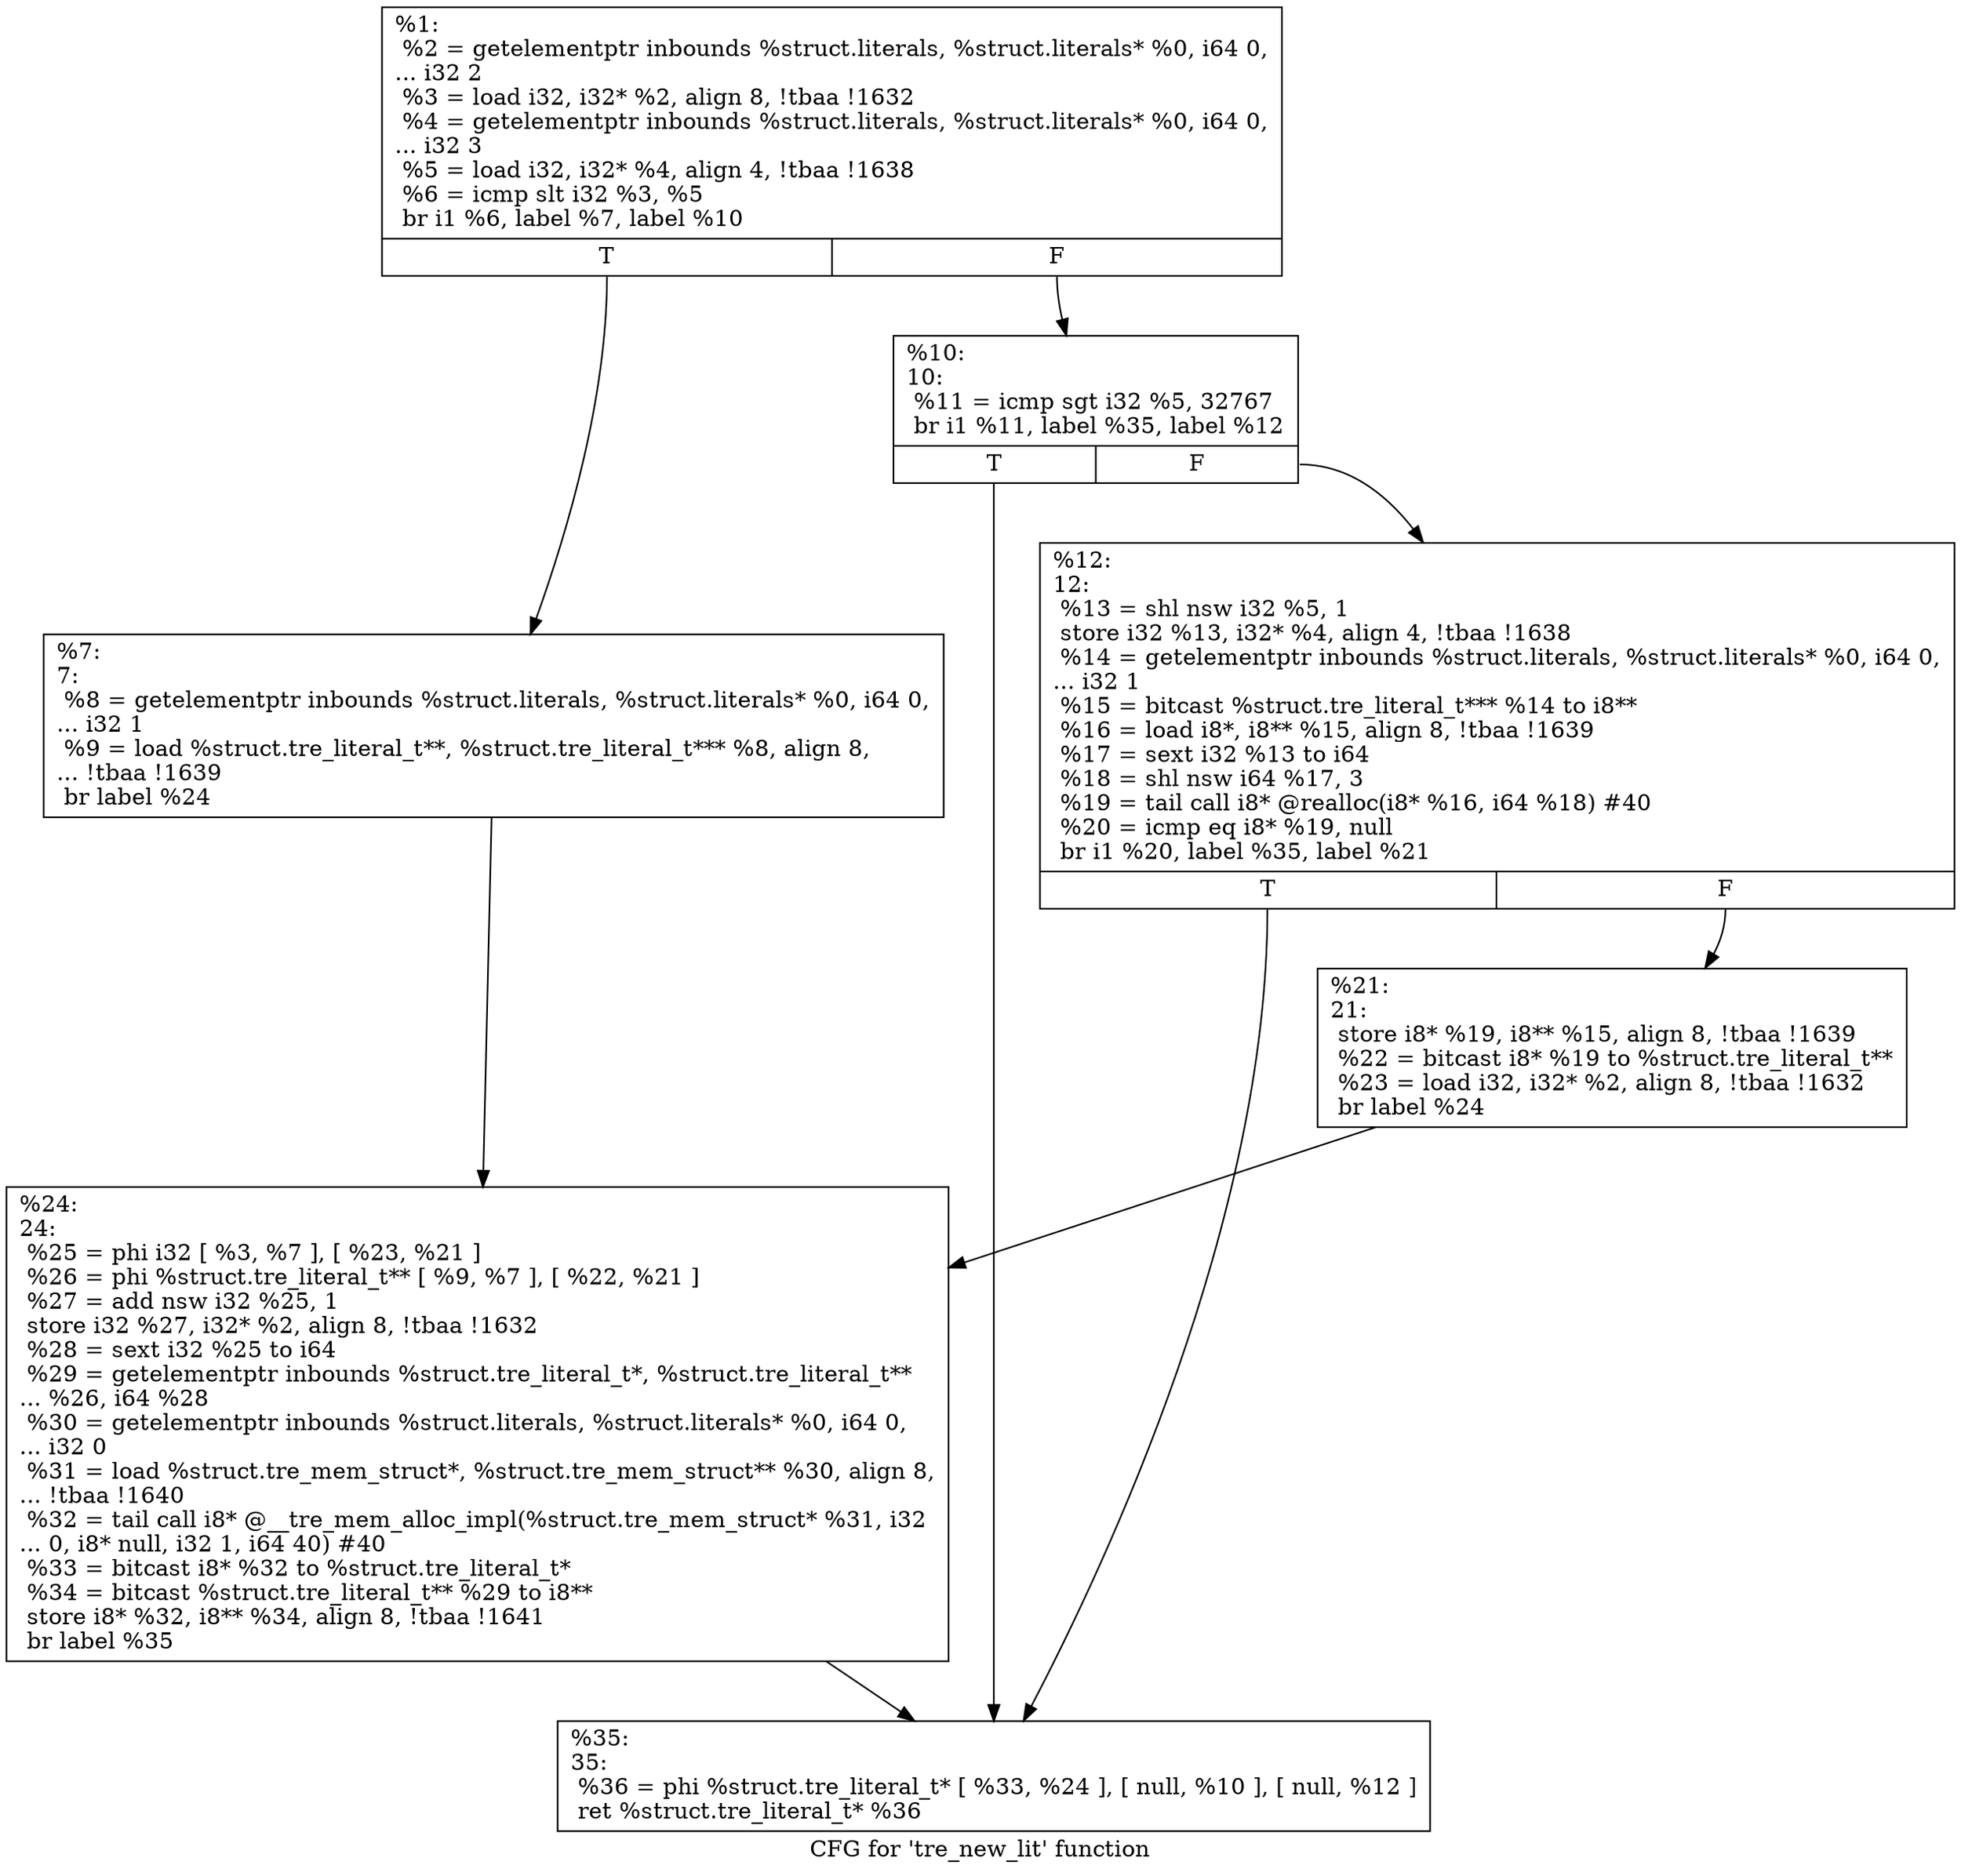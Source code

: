 digraph "CFG for 'tre_new_lit' function" {
	label="CFG for 'tre_new_lit' function";

	Node0x1972070 [shape=record,label="{%1:\l  %2 = getelementptr inbounds %struct.literals, %struct.literals* %0, i64 0,\l... i32 2\l  %3 = load i32, i32* %2, align 8, !tbaa !1632\l  %4 = getelementptr inbounds %struct.literals, %struct.literals* %0, i64 0,\l... i32 3\l  %5 = load i32, i32* %4, align 4, !tbaa !1638\l  %6 = icmp slt i32 %3, %5\l  br i1 %6, label %7, label %10\l|{<s0>T|<s1>F}}"];
	Node0x1972070:s0 -> Node0x19720c0;
	Node0x1972070:s1 -> Node0x1972110;
	Node0x19720c0 [shape=record,label="{%7:\l7:                                                \l  %8 = getelementptr inbounds %struct.literals, %struct.literals* %0, i64 0,\l... i32 1\l  %9 = load %struct.tre_literal_t**, %struct.tre_literal_t*** %8, align 8,\l... !tbaa !1639\l  br label %24\l}"];
	Node0x19720c0 -> Node0x1972200;
	Node0x1972110 [shape=record,label="{%10:\l10:                                               \l  %11 = icmp sgt i32 %5, 32767\l  br i1 %11, label %35, label %12\l|{<s0>T|<s1>F}}"];
	Node0x1972110:s0 -> Node0x1972250;
	Node0x1972110:s1 -> Node0x1972160;
	Node0x1972160 [shape=record,label="{%12:\l12:                                               \l  %13 = shl nsw i32 %5, 1\l  store i32 %13, i32* %4, align 4, !tbaa !1638\l  %14 = getelementptr inbounds %struct.literals, %struct.literals* %0, i64 0,\l... i32 1\l  %15 = bitcast %struct.tre_literal_t*** %14 to i8**\l  %16 = load i8*, i8** %15, align 8, !tbaa !1639\l  %17 = sext i32 %13 to i64\l  %18 = shl nsw i64 %17, 3\l  %19 = tail call i8* @realloc(i8* %16, i64 %18) #40\l  %20 = icmp eq i8* %19, null\l  br i1 %20, label %35, label %21\l|{<s0>T|<s1>F}}"];
	Node0x1972160:s0 -> Node0x1972250;
	Node0x1972160:s1 -> Node0x19721b0;
	Node0x19721b0 [shape=record,label="{%21:\l21:                                               \l  store i8* %19, i8** %15, align 8, !tbaa !1639\l  %22 = bitcast i8* %19 to %struct.tre_literal_t**\l  %23 = load i32, i32* %2, align 8, !tbaa !1632\l  br label %24\l}"];
	Node0x19721b0 -> Node0x1972200;
	Node0x1972200 [shape=record,label="{%24:\l24:                                               \l  %25 = phi i32 [ %3, %7 ], [ %23, %21 ]\l  %26 = phi %struct.tre_literal_t** [ %9, %7 ], [ %22, %21 ]\l  %27 = add nsw i32 %25, 1\l  store i32 %27, i32* %2, align 8, !tbaa !1632\l  %28 = sext i32 %25 to i64\l  %29 = getelementptr inbounds %struct.tre_literal_t*, %struct.tre_literal_t**\l... %26, i64 %28\l  %30 = getelementptr inbounds %struct.literals, %struct.literals* %0, i64 0,\l... i32 0\l  %31 = load %struct.tre_mem_struct*, %struct.tre_mem_struct** %30, align 8,\l... !tbaa !1640\l  %32 = tail call i8* @__tre_mem_alloc_impl(%struct.tre_mem_struct* %31, i32\l... 0, i8* null, i32 1, i64 40) #40\l  %33 = bitcast i8* %32 to %struct.tre_literal_t*\l  %34 = bitcast %struct.tre_literal_t** %29 to i8**\l  store i8* %32, i8** %34, align 8, !tbaa !1641\l  br label %35\l}"];
	Node0x1972200 -> Node0x1972250;
	Node0x1972250 [shape=record,label="{%35:\l35:                                               \l  %36 = phi %struct.tre_literal_t* [ %33, %24 ], [ null, %10 ], [ null, %12 ]\l  ret %struct.tre_literal_t* %36\l}"];
}
